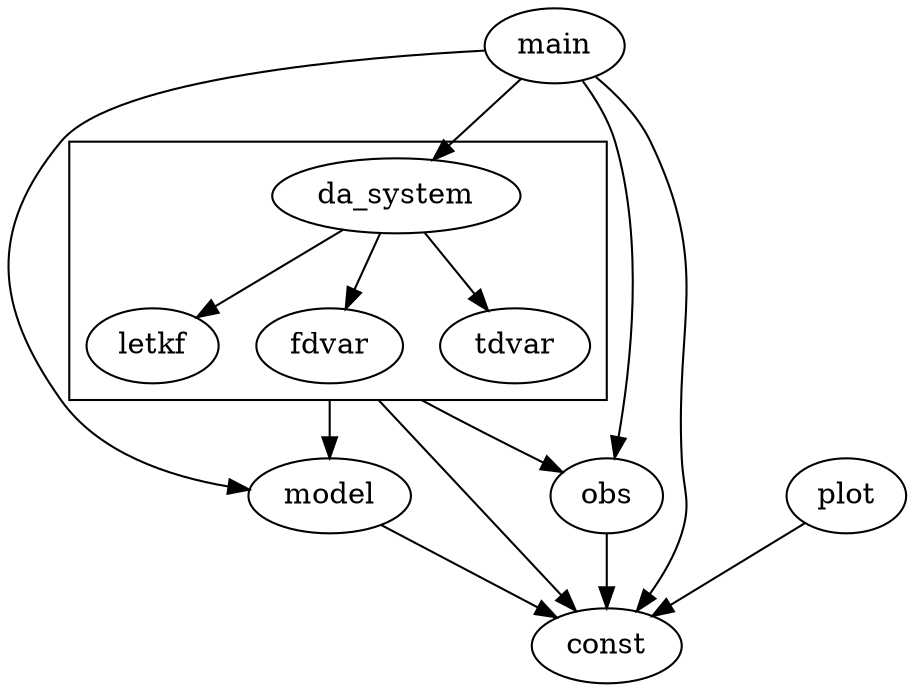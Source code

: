 digraph {
    compound = true;
    subgraph cluster_0 {
        // label = "DA methods";
        da_system -> letkf;
        da_system -> fdvar;
        da_system -> tdvar;
    }

    main -> da_system;
    fdvar -> model [ltail = cluster_0];
    fdvar -> const [ltail = cluster_0];
    fdvar -> obs [ltail = cluster_0];
    main -> const;
    main -> model;
    main -> obs;
    model -> const;
    plot -> const;
    obs -> const;

}

